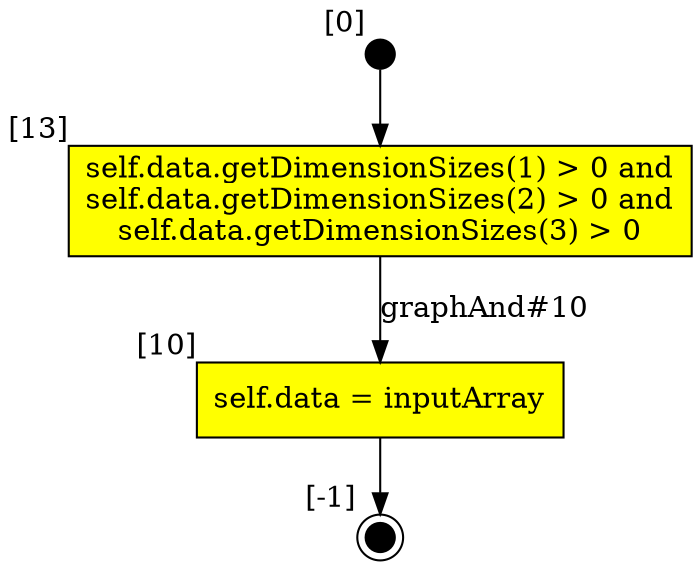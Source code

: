 digraph CLG {
  10 [shape="box", label="self.data = inputArray", style=filled, fillcolor=yellow, xlabel="[10]"];
  11 [style=filled, fillcolor=black, shape="doublecircle", label="", fixedsize=true, width=.2, height=.2, xlabel="[-1]"];
  12 [style=filled, fillcolor=black, shape="circle", label="", fixedsize=true, width=.2, height=.2, xlabel="[0]"];
  13 [shape="box", label="self.data.getDimensionSizes(1) > 0 and
self.data.getDimensionSizes(2) > 0 and
self.data.getDimensionSizes(3) > 0
", style=filled, fillcolor=yellow, xlabel="[13]"];
  10 -> 11;
  12 -> 13;
  13 -> 10[label="graphAnd#10"];
}
